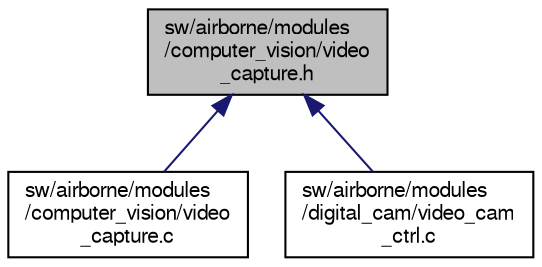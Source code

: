 digraph "sw/airborne/modules/computer_vision/video_capture.h"
{
  edge [fontname="FreeSans",fontsize="10",labelfontname="FreeSans",labelfontsize="10"];
  node [fontname="FreeSans",fontsize="10",shape=record];
  Node1 [label="sw/airborne/modules\l/computer_vision/video\l_capture.h",height=0.2,width=0.4,color="black", fillcolor="grey75", style="filled", fontcolor="black"];
  Node1 -> Node2 [dir="back",color="midnightblue",fontsize="10",style="solid",fontname="FreeSans"];
  Node2 [label="sw/airborne/modules\l/computer_vision/video\l_capture.c",height=0.2,width=0.4,color="black", fillcolor="white", style="filled",URL="$video__capture_8c.html"];
  Node1 -> Node3 [dir="back",color="midnightblue",fontsize="10",style="solid",fontname="FreeSans"];
  Node3 [label="sw/airborne/modules\l/digital_cam/video_cam\l_ctrl.c",height=0.2,width=0.4,color="black", fillcolor="white", style="filled",URL="$video__cam__ctrl_8c.html"];
}
